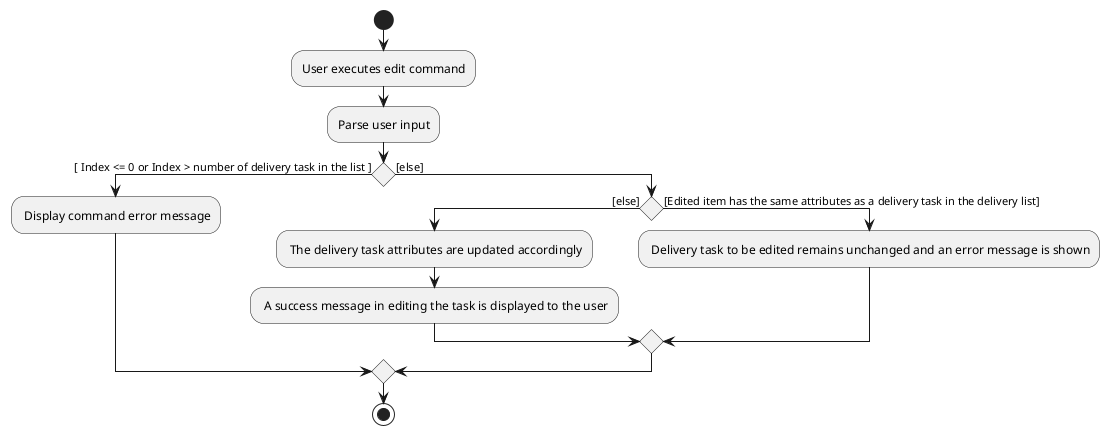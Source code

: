 @startuml
'https://plantuml.com/activity-diagram-beta

start
:User executes edit command;
:Parse user input;
if () then ([ Index <= 0 or Index > number of delivery task in the list ])
    : Display command error message;
else ([else])
    if () then ([else])
        : The delivery task attributes are updated accordingly;
        : A success message in editing the task is displayed to the user;
    else ([Edited item has the same attributes as a delivery task in the delivery list])
        : Delivery task to be edited remains unchanged and an error message is shown;
    endif
endif
stop

@enduml